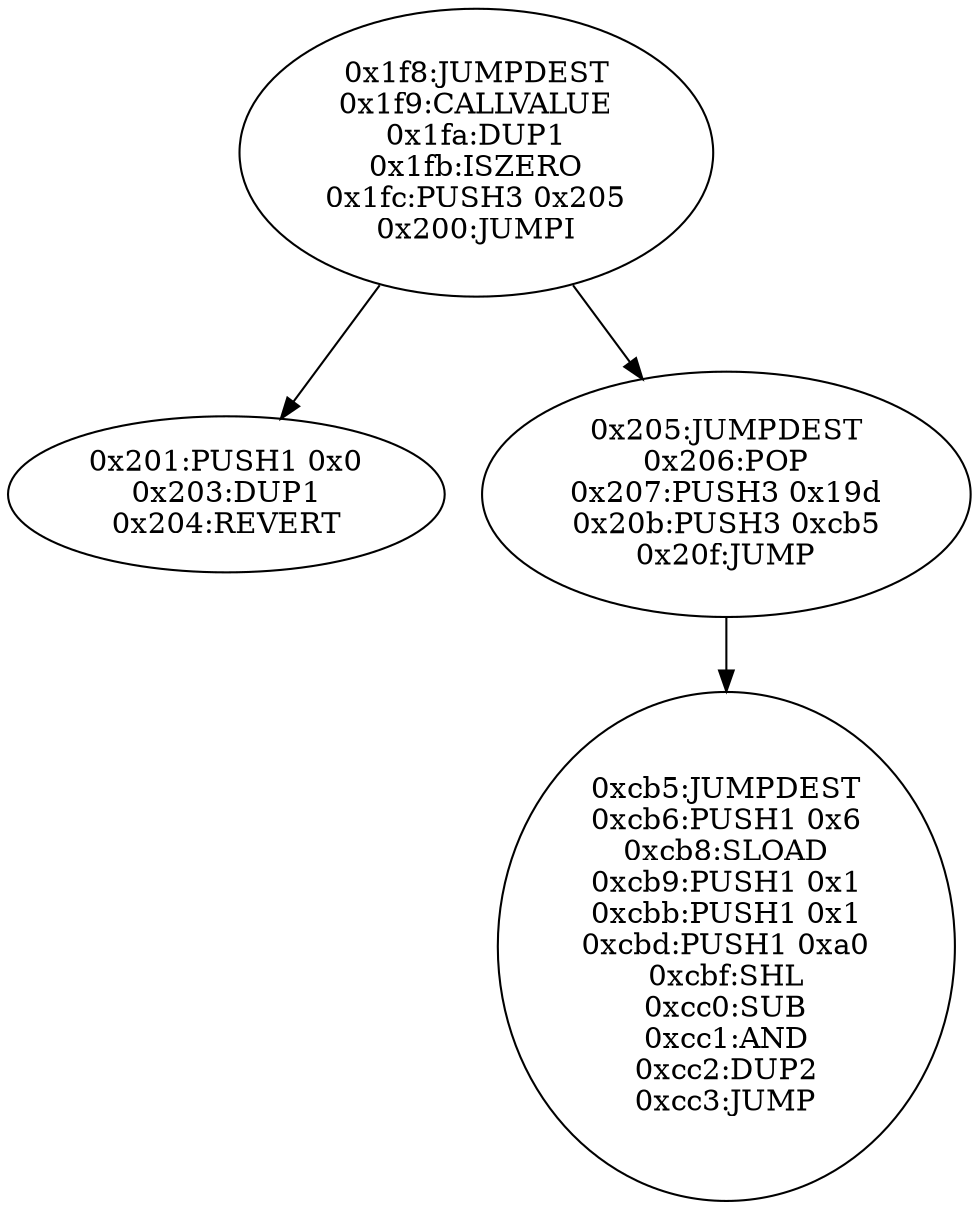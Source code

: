 digraph{
504[label="0x1f8:JUMPDEST
0x1f9:CALLVALUE
0x1fa:DUP1
0x1fb:ISZERO
0x1fc:PUSH3 0x205
0x200:JUMPI"]
504 -> 513
504 -> 517
513[label="0x201:PUSH1 0x0
0x203:DUP1
0x204:REVERT"]
517[label="0x205:JUMPDEST
0x206:POP
0x207:PUSH3 0x19d
0x20b:PUSH3 0xcb5
0x20f:JUMP"]
517 -> 3253
3253[label="0xcb5:JUMPDEST
0xcb6:PUSH1 0x6
0xcb8:SLOAD
0xcb9:PUSH1 0x1
0xcbb:PUSH1 0x1
0xcbd:PUSH1 0xa0
0xcbf:SHL
0xcc0:SUB
0xcc1:AND
0xcc2:DUP2
0xcc3:JUMP"]

}